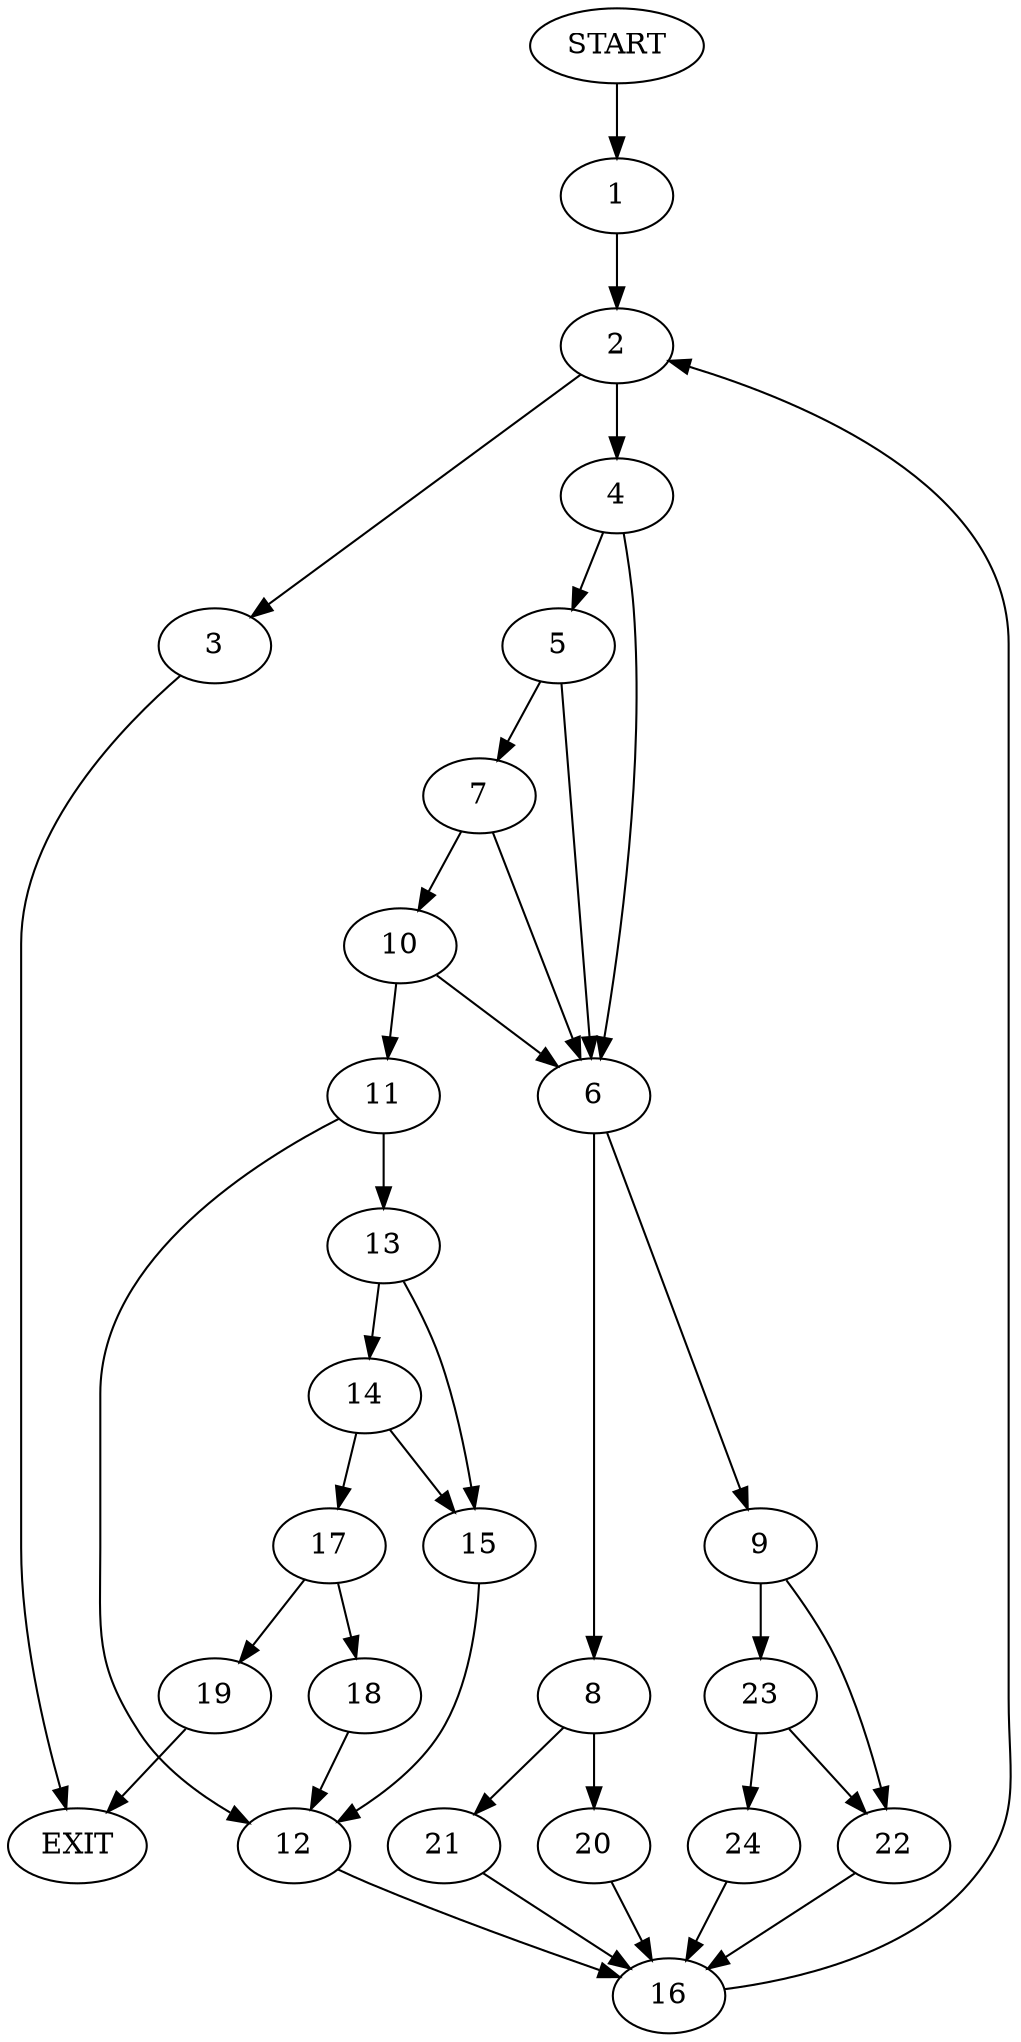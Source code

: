 digraph {
0 [label="START"]
25 [label="EXIT"]
0 -> 1
1 -> 2
2 -> 3
2 -> 4
3 -> 25
4 -> 5
4 -> 6
5 -> 7
5 -> 6
6 -> 8
6 -> 9
7 -> 10
7 -> 6
10 -> 6
10 -> 11
11 -> 12
11 -> 13
13 -> 14
13 -> 15
12 -> 16
14 -> 17
14 -> 15
15 -> 12
17 -> 18
17 -> 19
18 -> 12
19 -> 25
16 -> 2
8 -> 20
8 -> 21
9 -> 22
9 -> 23
21 -> 16
20 -> 16
22 -> 16
23 -> 22
23 -> 24
24 -> 16
}
